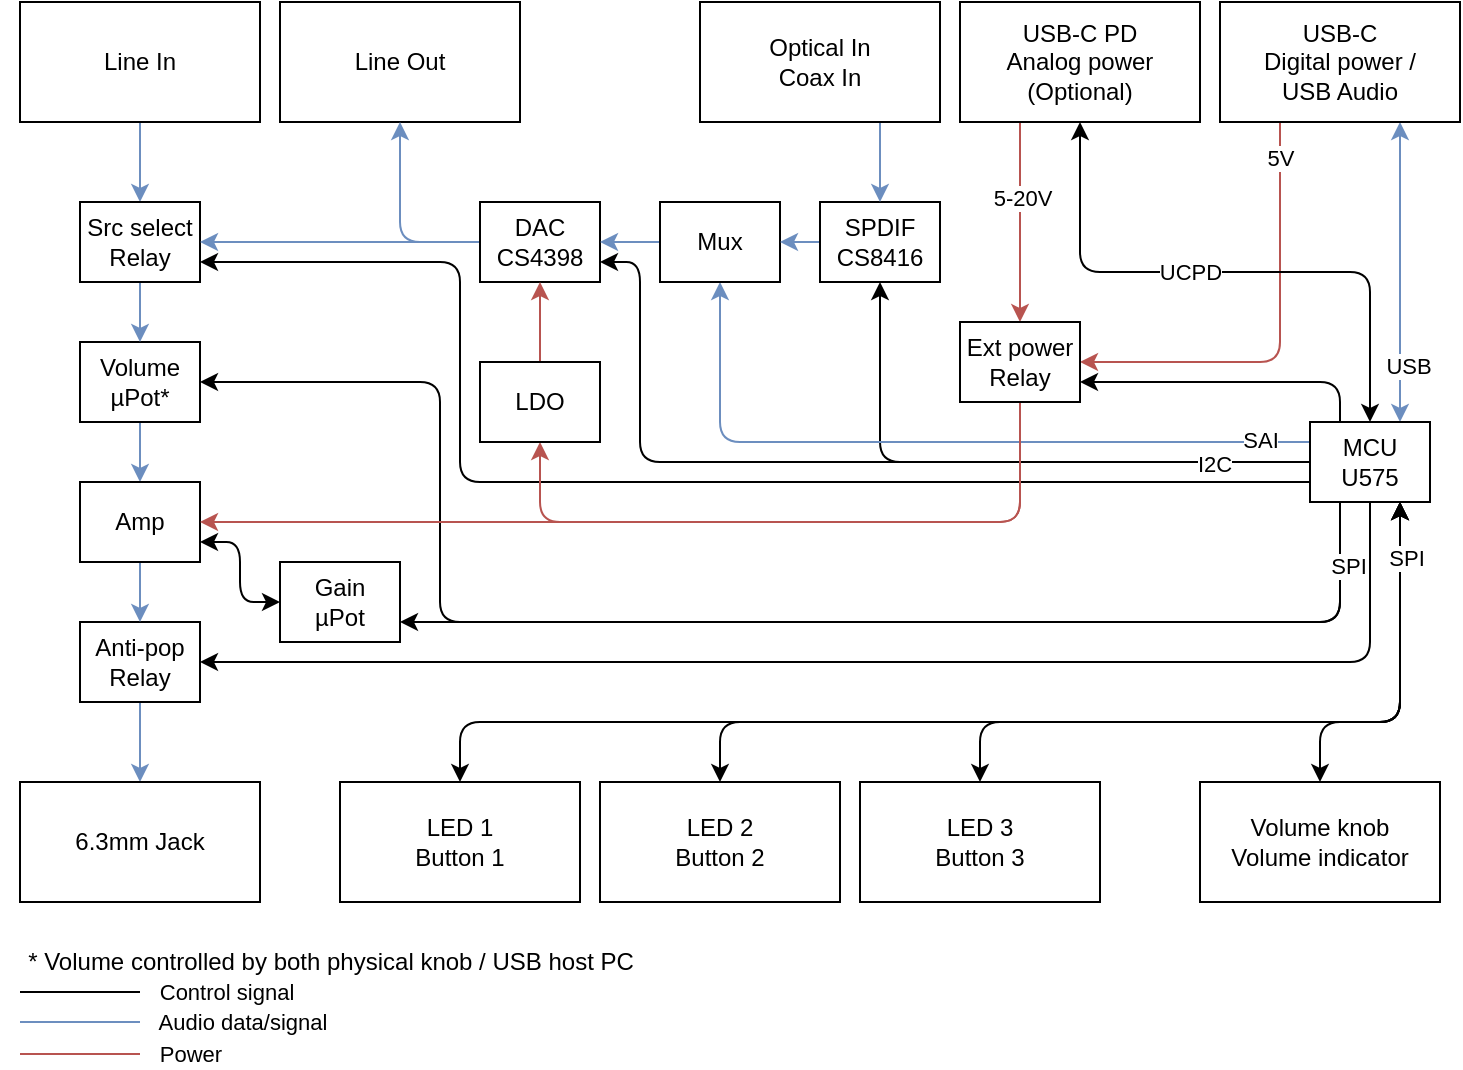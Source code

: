 <mxfile version="21.1.2" type="device">
  <diagram name="Page-1" id="n-3lD2H-Wkeag2W9W8b0">
    <mxGraphModel dx="954" dy="674" grid="1" gridSize="10" guides="1" tooltips="1" connect="1" arrows="1" fold="1" page="1" pageScale="1" pageWidth="827" pageHeight="1169" math="0" shadow="0">
      <root>
        <mxCell id="0" />
        <mxCell id="1" parent="0" />
        <mxCell id="n_GUoloKwii0JjfSqNVO-13" style="edgeStyle=orthogonalEdgeStyle;rounded=1;orthogonalLoop=1;jettySize=auto;html=1;exitX=0;exitY=0.5;exitDx=0;exitDy=0;entryX=0.5;entryY=1;entryDx=0;entryDy=0;" parent="1" source="EO7T-lwEUSpfjx_beom1-7" target="EO7T-lwEUSpfjx_beom1-54" edge="1">
          <mxGeometry relative="1" as="geometry" />
        </mxCell>
        <mxCell id="EO7T-lwEUSpfjx_beom1-37" style="edgeStyle=orthogonalEdgeStyle;rounded=0;orthogonalLoop=1;jettySize=auto;html=1;exitX=0.5;exitY=1;exitDx=0;exitDy=0;entryX=0.5;entryY=0;entryDx=0;entryDy=0;fillColor=#dae8fc;strokeColor=#6c8ebf;" parent="1" source="EO7T-lwEUSpfjx_beom1-1" target="EO7T-lwEUSpfjx_beom1-5" edge="1">
          <mxGeometry relative="1" as="geometry" />
        </mxCell>
        <mxCell id="EO7T-lwEUSpfjx_beom1-1" value="Line In" style="rounded=0;whiteSpace=wrap;html=1;" parent="1" vertex="1">
          <mxGeometry x="40" y="100" width="120" height="60" as="geometry" />
        </mxCell>
        <mxCell id="EO7T-lwEUSpfjx_beom1-2" value="Line Out" style="rounded=0;whiteSpace=wrap;html=1;" parent="1" vertex="1">
          <mxGeometry x="170" y="100" width="120" height="60" as="geometry" />
        </mxCell>
        <mxCell id="EO7T-lwEUSpfjx_beom1-18" style="edgeStyle=orthogonalEdgeStyle;rounded=0;orthogonalLoop=1;jettySize=auto;html=1;exitX=0.75;exitY=1;exitDx=0;exitDy=0;entryX=0.75;entryY=0;entryDx=0;entryDy=0;fillColor=#dae8fc;strokeColor=#6c8ebf;startArrow=classic;startFill=1;" parent="1" source="EO7T-lwEUSpfjx_beom1-3" target="EO7T-lwEUSpfjx_beom1-7" edge="1">
          <mxGeometry relative="1" as="geometry" />
        </mxCell>
        <mxCell id="n_GUoloKwii0JjfSqNVO-3" value="USB" style="edgeLabel;html=1;align=center;verticalAlign=middle;resizable=0;points=[];" parent="EO7T-lwEUSpfjx_beom1-18" vertex="1" connectable="0">
          <mxGeometry x="0.624" y="1" relative="1" as="geometry">
            <mxPoint x="3" as="offset" />
          </mxGeometry>
        </mxCell>
        <mxCell id="EO7T-lwEUSpfjx_beom1-21" style="edgeStyle=orthogonalEdgeStyle;rounded=1;orthogonalLoop=1;jettySize=auto;html=1;exitX=0.25;exitY=1;exitDx=0;exitDy=0;entryX=1;entryY=0.5;entryDx=0;entryDy=0;fillColor=#f8cecc;strokeColor=#b85450;" parent="1" source="EO7T-lwEUSpfjx_beom1-3" target="EO7T-lwEUSpfjx_beom1-17" edge="1">
          <mxGeometry relative="1" as="geometry" />
        </mxCell>
        <mxCell id="EO7T-lwEUSpfjx_beom1-48" value="5V" style="edgeLabel;html=1;align=center;verticalAlign=middle;resizable=0;points=[];" parent="EO7T-lwEUSpfjx_beom1-21" vertex="1" connectable="0">
          <mxGeometry x="-0.783" relative="1" as="geometry">
            <mxPoint y="-6" as="offset" />
          </mxGeometry>
        </mxCell>
        <mxCell id="EO7T-lwEUSpfjx_beom1-3" value="USB-C&lt;br&gt;Digital power /&lt;br&gt;USB Audio" style="rounded=0;whiteSpace=wrap;html=1;" parent="1" vertex="1">
          <mxGeometry x="640" y="100" width="120" height="60" as="geometry" />
        </mxCell>
        <mxCell id="EO7T-lwEUSpfjx_beom1-39" style="edgeStyle=orthogonalEdgeStyle;rounded=0;orthogonalLoop=1;jettySize=auto;html=1;exitX=0.5;exitY=1;exitDx=0;exitDy=0;entryX=0.5;entryY=0;entryDx=0;entryDy=0;fillColor=#dae8fc;strokeColor=#6c8ebf;" parent="1" source="EO7T-lwEUSpfjx_beom1-4" target="EO7T-lwEUSpfjx_beom1-16" edge="1">
          <mxGeometry relative="1" as="geometry" />
        </mxCell>
        <mxCell id="EO7T-lwEUSpfjx_beom1-4" value="Volume&lt;br&gt;µPot*" style="rounded=0;whiteSpace=wrap;html=1;" parent="1" vertex="1">
          <mxGeometry x="70" y="270" width="60" height="40" as="geometry" />
        </mxCell>
        <mxCell id="EO7T-lwEUSpfjx_beom1-38" style="edgeStyle=orthogonalEdgeStyle;rounded=0;orthogonalLoop=1;jettySize=auto;html=1;exitX=0.5;exitY=1;exitDx=0;exitDy=0;entryX=0.5;entryY=0;entryDx=0;entryDy=0;fillColor=#dae8fc;strokeColor=#6c8ebf;" parent="1" source="EO7T-lwEUSpfjx_beom1-5" target="EO7T-lwEUSpfjx_beom1-4" edge="1">
          <mxGeometry relative="1" as="geometry" />
        </mxCell>
        <mxCell id="EO7T-lwEUSpfjx_beom1-5" value="Src select&lt;br&gt;Relay" style="rounded=0;whiteSpace=wrap;html=1;" parent="1" vertex="1">
          <mxGeometry x="70" y="200" width="60" height="40" as="geometry" />
        </mxCell>
        <mxCell id="EO7T-lwEUSpfjx_beom1-41" style="edgeStyle=orthogonalEdgeStyle;rounded=0;orthogonalLoop=1;jettySize=auto;html=1;exitX=0.5;exitY=1;exitDx=0;exitDy=0;entryX=0.5;entryY=0;entryDx=0;entryDy=0;fillColor=#dae8fc;strokeColor=#6c8ebf;" parent="1" source="EO7T-lwEUSpfjx_beom1-6" target="EO7T-lwEUSpfjx_beom1-9" edge="1">
          <mxGeometry relative="1" as="geometry" />
        </mxCell>
        <mxCell id="EO7T-lwEUSpfjx_beom1-6" value="Anti-pop&lt;br&gt;Relay" style="rounded=0;whiteSpace=wrap;html=1;" parent="1" vertex="1">
          <mxGeometry x="70" y="410" width="60" height="40" as="geometry" />
        </mxCell>
        <mxCell id="EO7T-lwEUSpfjx_beom1-28" style="edgeStyle=orthogonalEdgeStyle;rounded=1;orthogonalLoop=1;jettySize=auto;html=1;exitX=0.25;exitY=0;exitDx=0;exitDy=0;entryX=1;entryY=0.75;entryDx=0;entryDy=0;" parent="1" source="EO7T-lwEUSpfjx_beom1-7" target="EO7T-lwEUSpfjx_beom1-17" edge="1">
          <mxGeometry relative="1" as="geometry" />
        </mxCell>
        <mxCell id="EO7T-lwEUSpfjx_beom1-32" style="edgeStyle=orthogonalEdgeStyle;rounded=1;orthogonalLoop=1;jettySize=auto;html=1;exitX=0;exitY=0.25;exitDx=0;exitDy=0;fillColor=#dae8fc;strokeColor=#6c8ebf;entryX=0.5;entryY=1;entryDx=0;entryDy=0;" parent="1" source="EO7T-lwEUSpfjx_beom1-7" target="EO7T-lwEUSpfjx_beom1-53" edge="1">
          <mxGeometry relative="1" as="geometry">
            <mxPoint x="450" y="220" as="targetPoint" />
            <Array as="points">
              <mxPoint x="390" y="320" />
            </Array>
          </mxGeometry>
        </mxCell>
        <mxCell id="n_GUoloKwii0JjfSqNVO-5" value="SAI" style="edgeLabel;html=1;align=center;verticalAlign=middle;resizable=0;points=[];" parent="EO7T-lwEUSpfjx_beom1-32" vertex="1" connectable="0">
          <mxGeometry x="-0.849" y="-1" relative="1" as="geometry">
            <mxPoint x="3" as="offset" />
          </mxGeometry>
        </mxCell>
        <mxCell id="EO7T-lwEUSpfjx_beom1-34" style="edgeStyle=orthogonalEdgeStyle;rounded=1;orthogonalLoop=1;jettySize=auto;html=1;exitX=0;exitY=0.75;exitDx=0;exitDy=0;entryX=1;entryY=0.75;entryDx=0;entryDy=0;" parent="1" source="EO7T-lwEUSpfjx_beom1-7" target="EO7T-lwEUSpfjx_beom1-5" edge="1">
          <mxGeometry relative="1" as="geometry">
            <Array as="points">
              <mxPoint x="260" y="340" />
              <mxPoint x="260" y="230" />
            </Array>
          </mxGeometry>
        </mxCell>
        <mxCell id="EO7T-lwEUSpfjx_beom1-35" style="edgeStyle=orthogonalEdgeStyle;rounded=1;orthogonalLoop=1;jettySize=auto;html=1;exitX=0.25;exitY=1;exitDx=0;exitDy=0;entryX=1;entryY=0.5;entryDx=0;entryDy=0;" parent="1" source="EO7T-lwEUSpfjx_beom1-7" target="EO7T-lwEUSpfjx_beom1-4" edge="1">
          <mxGeometry relative="1" as="geometry">
            <Array as="points">
              <mxPoint x="700" y="410" />
              <mxPoint x="250" y="410" />
              <mxPoint x="250" y="290" />
            </Array>
          </mxGeometry>
        </mxCell>
        <mxCell id="EO7T-lwEUSpfjx_beom1-36" style="edgeStyle=orthogonalEdgeStyle;rounded=1;orthogonalLoop=1;jettySize=auto;html=1;exitX=0.5;exitY=1;exitDx=0;exitDy=0;entryX=1;entryY=0.5;entryDx=0;entryDy=0;" parent="1" source="EO7T-lwEUSpfjx_beom1-7" target="EO7T-lwEUSpfjx_beom1-6" edge="1">
          <mxGeometry relative="1" as="geometry" />
        </mxCell>
        <mxCell id="EO7T-lwEUSpfjx_beom1-51" style="edgeStyle=orthogonalEdgeStyle;orthogonalLoop=1;jettySize=auto;html=1;exitX=0.25;exitY=1;exitDx=0;exitDy=0;entryX=1;entryY=0.75;entryDx=0;entryDy=0;rounded=1;" parent="1" source="EO7T-lwEUSpfjx_beom1-7" target="EO7T-lwEUSpfjx_beom1-50" edge="1">
          <mxGeometry relative="1" as="geometry" />
        </mxCell>
        <mxCell id="n_GUoloKwii0JjfSqNVO-1" value="SPI" style="edgeLabel;html=1;align=center;verticalAlign=middle;resizable=0;points=[];" parent="EO7T-lwEUSpfjx_beom1-51" vertex="1" connectable="0">
          <mxGeometry x="-0.764" relative="1" as="geometry">
            <mxPoint x="6" y="-28" as="offset" />
          </mxGeometry>
        </mxCell>
        <mxCell id="n_GUoloKwii0JjfSqNVO-11" style="edgeStyle=orthogonalEdgeStyle;rounded=1;orthogonalLoop=1;jettySize=auto;html=1;exitX=0;exitY=0.5;exitDx=0;exitDy=0;entryX=1;entryY=0.75;entryDx=0;entryDy=0;" parent="1" source="EO7T-lwEUSpfjx_beom1-7" target="EO7T-lwEUSpfjx_beom1-8" edge="1">
          <mxGeometry relative="1" as="geometry">
            <Array as="points">
              <mxPoint x="350" y="330" />
              <mxPoint x="350" y="230" />
            </Array>
          </mxGeometry>
        </mxCell>
        <mxCell id="n_GUoloKwii0JjfSqNVO-12" value="I2C" style="edgeLabel;html=1;align=center;verticalAlign=middle;resizable=0;points=[];" parent="n_GUoloKwii0JjfSqNVO-11" vertex="1" connectable="0">
          <mxGeometry x="-0.789" y="1" relative="1" as="geometry">
            <mxPoint as="offset" />
          </mxGeometry>
        </mxCell>
        <mxCell id="EO7T-lwEUSpfjx_beom1-7" value="MCU&lt;br&gt;U575" style="rounded=0;whiteSpace=wrap;html=1;" parent="1" vertex="1">
          <mxGeometry x="685" y="310" width="60" height="40" as="geometry" />
        </mxCell>
        <mxCell id="EO7T-lwEUSpfjx_beom1-26" style="edgeStyle=orthogonalEdgeStyle;rounded=1;orthogonalLoop=1;jettySize=auto;html=1;exitX=0;exitY=0.5;exitDx=0;exitDy=0;entryX=1;entryY=0.5;entryDx=0;entryDy=0;fillColor=#dae8fc;strokeColor=#6c8ebf;" parent="1" source="EO7T-lwEUSpfjx_beom1-8" target="EO7T-lwEUSpfjx_beom1-5" edge="1">
          <mxGeometry relative="1" as="geometry" />
        </mxCell>
        <mxCell id="EO7T-lwEUSpfjx_beom1-27" style="edgeStyle=orthogonalEdgeStyle;rounded=1;orthogonalLoop=1;jettySize=auto;html=1;exitX=0;exitY=0.5;exitDx=0;exitDy=0;entryX=0.5;entryY=1;entryDx=0;entryDy=0;fillColor=#dae8fc;strokeColor=#6c8ebf;" parent="1" source="EO7T-lwEUSpfjx_beom1-8" target="EO7T-lwEUSpfjx_beom1-2" edge="1">
          <mxGeometry relative="1" as="geometry" />
        </mxCell>
        <mxCell id="EO7T-lwEUSpfjx_beom1-8" value="DAC&lt;br&gt;CS4398" style="rounded=0;whiteSpace=wrap;html=1;" parent="1" vertex="1">
          <mxGeometry x="270" y="200" width="60" height="40" as="geometry" />
        </mxCell>
        <mxCell id="EO7T-lwEUSpfjx_beom1-9" value="6.3mm Jack" style="rounded=0;whiteSpace=wrap;html=1;" parent="1" vertex="1">
          <mxGeometry x="40" y="490" width="120" height="60" as="geometry" />
        </mxCell>
        <mxCell id="EO7T-lwEUSpfjx_beom1-22" style="edgeStyle=orthogonalEdgeStyle;rounded=1;orthogonalLoop=1;jettySize=auto;html=1;exitX=0.5;exitY=0;exitDx=0;exitDy=0;entryX=0.75;entryY=1;entryDx=0;entryDy=0;startArrow=classic;startFill=1;" parent="1" source="EO7T-lwEUSpfjx_beom1-10" target="EO7T-lwEUSpfjx_beom1-7" edge="1">
          <mxGeometry relative="1" as="geometry">
            <Array as="points">
              <mxPoint x="690" y="460" />
              <mxPoint x="730" y="460" />
            </Array>
          </mxGeometry>
        </mxCell>
        <mxCell id="EO7T-lwEUSpfjx_beom1-10" value="Volume knob&lt;br&gt;Volume indicator" style="rounded=0;whiteSpace=wrap;html=1;" parent="1" vertex="1">
          <mxGeometry x="630" y="490" width="120" height="60" as="geometry" />
        </mxCell>
        <mxCell id="EO7T-lwEUSpfjx_beom1-25" style="edgeStyle=orthogonalEdgeStyle;rounded=1;orthogonalLoop=1;jettySize=auto;html=1;exitX=0.5;exitY=0;exitDx=0;exitDy=0;entryX=0.75;entryY=1;entryDx=0;entryDy=0;startArrow=classic;startFill=1;" parent="1" source="EO7T-lwEUSpfjx_beom1-11" target="EO7T-lwEUSpfjx_beom1-7" edge="1">
          <mxGeometry relative="1" as="geometry">
            <mxPoint x="700" y="360" as="targetPoint" />
            <Array as="points">
              <mxPoint x="260" y="460" />
              <mxPoint x="730" y="460" />
            </Array>
          </mxGeometry>
        </mxCell>
        <mxCell id="EO7T-lwEUSpfjx_beom1-11" value="LED 1&lt;br&gt;Button 1" style="rounded=0;whiteSpace=wrap;html=1;" parent="1" vertex="1">
          <mxGeometry x="200" y="490" width="120" height="60" as="geometry" />
        </mxCell>
        <mxCell id="EO7T-lwEUSpfjx_beom1-24" style="edgeStyle=orthogonalEdgeStyle;rounded=1;orthogonalLoop=1;jettySize=auto;html=1;exitX=0.5;exitY=0;exitDx=0;exitDy=0;startArrow=classic;startFill=1;" parent="1" source="EO7T-lwEUSpfjx_beom1-12" edge="1">
          <mxGeometry relative="1" as="geometry">
            <mxPoint x="730" y="350" as="targetPoint" />
            <Array as="points">
              <mxPoint x="390" y="460" />
              <mxPoint x="730" y="460" />
            </Array>
          </mxGeometry>
        </mxCell>
        <mxCell id="EO7T-lwEUSpfjx_beom1-12" value="LED 2&lt;br&gt;Button 2" style="rounded=0;whiteSpace=wrap;html=1;" parent="1" vertex="1">
          <mxGeometry x="330" y="490" width="120" height="60" as="geometry" />
        </mxCell>
        <mxCell id="EO7T-lwEUSpfjx_beom1-23" style="edgeStyle=orthogonalEdgeStyle;rounded=1;orthogonalLoop=1;jettySize=auto;html=1;exitX=0.5;exitY=0;exitDx=0;exitDy=0;entryX=0.75;entryY=1;entryDx=0;entryDy=0;startArrow=classic;startFill=1;" parent="1" source="EO7T-lwEUSpfjx_beom1-13" target="EO7T-lwEUSpfjx_beom1-7" edge="1">
          <mxGeometry relative="1" as="geometry">
            <Array as="points">
              <mxPoint x="520" y="460" />
              <mxPoint x="730" y="460" />
            </Array>
          </mxGeometry>
        </mxCell>
        <mxCell id="n_GUoloKwii0JjfSqNVO-2" value="SPI" style="edgeLabel;html=1;align=center;verticalAlign=middle;resizable=0;points=[];" parent="EO7T-lwEUSpfjx_beom1-23" vertex="1" connectable="0">
          <mxGeometry x="0.841" y="-1" relative="1" as="geometry">
            <mxPoint x="2" as="offset" />
          </mxGeometry>
        </mxCell>
        <mxCell id="EO7T-lwEUSpfjx_beom1-13" value="LED 3&lt;br&gt;Button 3" style="rounded=0;whiteSpace=wrap;html=1;" parent="1" vertex="1">
          <mxGeometry x="460" y="490" width="120" height="60" as="geometry" />
        </mxCell>
        <mxCell id="EO7T-lwEUSpfjx_beom1-19" style="edgeStyle=orthogonalEdgeStyle;rounded=0;orthogonalLoop=1;jettySize=auto;html=1;exitX=0.25;exitY=1;exitDx=0;exitDy=0;entryX=0.5;entryY=0;entryDx=0;entryDy=0;fillColor=#f8cecc;strokeColor=#b85450;" parent="1" source="EO7T-lwEUSpfjx_beom1-14" target="EO7T-lwEUSpfjx_beom1-17" edge="1">
          <mxGeometry relative="1" as="geometry">
            <mxPoint x="570" y="200" as="targetPoint" />
          </mxGeometry>
        </mxCell>
        <mxCell id="EO7T-lwEUSpfjx_beom1-61" value="5-20V" style="edgeLabel;html=1;align=center;verticalAlign=middle;resizable=0;points=[];" parent="EO7T-lwEUSpfjx_beom1-19" vertex="1" connectable="0">
          <mxGeometry x="-0.243" y="1" relative="1" as="geometry">
            <mxPoint as="offset" />
          </mxGeometry>
        </mxCell>
        <mxCell id="EO7T-lwEUSpfjx_beom1-14" value="USB-C PD&lt;br&gt;Analog power&lt;br&gt;(Optional)" style="rounded=0;whiteSpace=wrap;html=1;" parent="1" vertex="1">
          <mxGeometry x="510" y="100" width="120" height="60" as="geometry" />
        </mxCell>
        <mxCell id="EO7T-lwEUSpfjx_beom1-30" style="edgeStyle=orthogonalEdgeStyle;rounded=1;orthogonalLoop=1;jettySize=auto;html=1;exitX=0.5;exitY=1;exitDx=0;exitDy=0;entryX=0.5;entryY=0;entryDx=0;entryDy=0;startArrow=classic;startFill=1;" parent="1" source="EO7T-lwEUSpfjx_beom1-14" target="EO7T-lwEUSpfjx_beom1-7" edge="1">
          <mxGeometry relative="1" as="geometry">
            <mxPoint x="600" y="220" as="sourcePoint" />
          </mxGeometry>
        </mxCell>
        <mxCell id="n_GUoloKwii0JjfSqNVO-6" value="UCPD" style="edgeLabel;html=1;align=center;verticalAlign=middle;resizable=0;points=[];" parent="EO7T-lwEUSpfjx_beom1-30" vertex="1" connectable="0">
          <mxGeometry x="-0.169" y="2" relative="1" as="geometry">
            <mxPoint x="7" y="2" as="offset" />
          </mxGeometry>
        </mxCell>
        <mxCell id="EO7T-lwEUSpfjx_beom1-40" style="edgeStyle=orthogonalEdgeStyle;rounded=0;orthogonalLoop=1;jettySize=auto;html=1;exitX=0.5;exitY=1;exitDx=0;exitDy=0;entryX=0.5;entryY=0;entryDx=0;entryDy=0;fillColor=#dae8fc;strokeColor=#6c8ebf;" parent="1" source="EO7T-lwEUSpfjx_beom1-16" target="EO7T-lwEUSpfjx_beom1-6" edge="1">
          <mxGeometry relative="1" as="geometry" />
        </mxCell>
        <mxCell id="EO7T-lwEUSpfjx_beom1-16" value="Amp" style="rounded=0;whiteSpace=wrap;html=1;" parent="1" vertex="1">
          <mxGeometry x="70" y="340" width="60" height="40" as="geometry" />
        </mxCell>
        <mxCell id="EO7T-lwEUSpfjx_beom1-33" style="edgeStyle=orthogonalEdgeStyle;rounded=1;orthogonalLoop=1;jettySize=auto;html=1;exitX=0.5;exitY=1;exitDx=0;exitDy=0;entryX=1;entryY=0.5;entryDx=0;entryDy=0;fillColor=#f8cecc;strokeColor=#b85450;" parent="1" source="EO7T-lwEUSpfjx_beom1-17" target="EO7T-lwEUSpfjx_beom1-16" edge="1">
          <mxGeometry relative="1" as="geometry">
            <Array as="points">
              <mxPoint x="540" y="360" />
            </Array>
          </mxGeometry>
        </mxCell>
        <mxCell id="n_GUoloKwii0JjfSqNVO-8" style="edgeStyle=orthogonalEdgeStyle;rounded=1;orthogonalLoop=1;jettySize=auto;html=1;exitX=0.5;exitY=1;exitDx=0;exitDy=0;entryX=0.5;entryY=1;entryDx=0;entryDy=0;fillColor=#f8cecc;strokeColor=#b85450;" parent="1" source="EO7T-lwEUSpfjx_beom1-17" target="n_GUoloKwii0JjfSqNVO-7" edge="1">
          <mxGeometry relative="1" as="geometry">
            <Array as="points">
              <mxPoint x="540" y="360" />
              <mxPoint x="300" y="360" />
            </Array>
          </mxGeometry>
        </mxCell>
        <mxCell id="EO7T-lwEUSpfjx_beom1-17" value="Ext power&lt;br&gt;Relay" style="rounded=0;whiteSpace=wrap;html=1;" parent="1" vertex="1">
          <mxGeometry x="510" y="260" width="60" height="40" as="geometry" />
        </mxCell>
        <mxCell id="EO7T-lwEUSpfjx_beom1-44" value="" style="endArrow=none;html=1;rounded=0;fillColor=#dae8fc;strokeColor=#6c8ebf;" parent="1" edge="1">
          <mxGeometry width="50" height="50" relative="1" as="geometry">
            <mxPoint x="40" y="610" as="sourcePoint" />
            <mxPoint x="100" y="610" as="targetPoint" />
          </mxGeometry>
        </mxCell>
        <mxCell id="EO7T-lwEUSpfjx_beom1-45" value="Audio data/signal" style="edgeLabel;html=1;align=center;verticalAlign=middle;resizable=0;points=[];" parent="EO7T-lwEUSpfjx_beom1-44" vertex="1" connectable="0">
          <mxGeometry x="-0.403" y="-2" relative="1" as="geometry">
            <mxPoint x="93" y="-2" as="offset" />
          </mxGeometry>
        </mxCell>
        <mxCell id="EO7T-lwEUSpfjx_beom1-46" value="" style="endArrow=none;html=1;rounded=0;fillColor=#f8cecc;strokeColor=#b85450;" parent="1" edge="1">
          <mxGeometry width="50" height="50" relative="1" as="geometry">
            <mxPoint x="40" y="626" as="sourcePoint" />
            <mxPoint x="100" y="626" as="targetPoint" />
          </mxGeometry>
        </mxCell>
        <mxCell id="EO7T-lwEUSpfjx_beom1-47" value="Power" style="edgeLabel;html=1;align=center;verticalAlign=middle;resizable=0;points=[];" parent="EO7T-lwEUSpfjx_beom1-46" vertex="1" connectable="0">
          <mxGeometry x="-0.403" y="-2" relative="1" as="geometry">
            <mxPoint x="67" y="-2" as="offset" />
          </mxGeometry>
        </mxCell>
        <mxCell id="EO7T-lwEUSpfjx_beom1-49" value="* Volume controlled by both physical knob / USB host PC" style="text;html=1;align=center;verticalAlign=middle;resizable=0;points=[];autosize=1;strokeColor=none;fillColor=none;" parent="1" vertex="1">
          <mxGeometry x="30" y="565" width="330" height="30" as="geometry" />
        </mxCell>
        <mxCell id="n_GUoloKwii0JjfSqNVO-10" style="edgeStyle=orthogonalEdgeStyle;rounded=1;orthogonalLoop=1;jettySize=auto;html=1;exitX=0;exitY=0.5;exitDx=0;exitDy=0;entryX=1;entryY=0.75;entryDx=0;entryDy=0;startArrow=classic;startFill=1;" parent="1" source="EO7T-lwEUSpfjx_beom1-50" target="EO7T-lwEUSpfjx_beom1-16" edge="1">
          <mxGeometry relative="1" as="geometry" />
        </mxCell>
        <mxCell id="EO7T-lwEUSpfjx_beom1-50" value="Gain&lt;br&gt;µPot" style="rounded=0;whiteSpace=wrap;html=1;" parent="1" vertex="1">
          <mxGeometry x="170" y="380" width="60" height="40" as="geometry" />
        </mxCell>
        <mxCell id="EO7T-lwEUSpfjx_beom1-56" style="edgeStyle=orthogonalEdgeStyle;rounded=0;orthogonalLoop=1;jettySize=auto;html=1;exitX=0;exitY=0.5;exitDx=0;exitDy=0;entryX=1;entryY=0.5;entryDx=0;entryDy=0;fillColor=#dae8fc;strokeColor=#6c8ebf;" parent="1" source="EO7T-lwEUSpfjx_beom1-53" target="EO7T-lwEUSpfjx_beom1-8" edge="1">
          <mxGeometry relative="1" as="geometry" />
        </mxCell>
        <mxCell id="EO7T-lwEUSpfjx_beom1-53" value="Mux" style="rounded=0;whiteSpace=wrap;html=1;" parent="1" vertex="1">
          <mxGeometry x="360" y="200" width="60" height="40" as="geometry" />
        </mxCell>
        <mxCell id="EO7T-lwEUSpfjx_beom1-57" style="edgeStyle=orthogonalEdgeStyle;rounded=0;orthogonalLoop=1;jettySize=auto;html=1;exitX=0;exitY=0.5;exitDx=0;exitDy=0;entryX=1;entryY=0.5;entryDx=0;entryDy=0;fillColor=#dae8fc;strokeColor=#6c8ebf;" parent="1" source="EO7T-lwEUSpfjx_beom1-54" target="EO7T-lwEUSpfjx_beom1-53" edge="1">
          <mxGeometry relative="1" as="geometry" />
        </mxCell>
        <mxCell id="EO7T-lwEUSpfjx_beom1-54" value="SPDIF&lt;br&gt;CS8416" style="rounded=0;whiteSpace=wrap;html=1;" parent="1" vertex="1">
          <mxGeometry x="440" y="200" width="60" height="40" as="geometry" />
        </mxCell>
        <mxCell id="EO7T-lwEUSpfjx_beom1-58" style="edgeStyle=orthogonalEdgeStyle;rounded=0;orthogonalLoop=1;jettySize=auto;html=1;exitX=0.75;exitY=1;exitDx=0;exitDy=0;entryX=0.5;entryY=0;entryDx=0;entryDy=0;fillColor=#dae8fc;strokeColor=#6c8ebf;" parent="1" source="EO7T-lwEUSpfjx_beom1-55" target="EO7T-lwEUSpfjx_beom1-54" edge="1">
          <mxGeometry relative="1" as="geometry" />
        </mxCell>
        <mxCell id="EO7T-lwEUSpfjx_beom1-55" value="Optical In&lt;br&gt;Coax In" style="rounded=0;whiteSpace=wrap;html=1;" parent="1" vertex="1">
          <mxGeometry x="380" y="100" width="120" height="60" as="geometry" />
        </mxCell>
        <mxCell id="EO7T-lwEUSpfjx_beom1-59" value="" style="endArrow=none;html=1;rounded=0;fillColor=#dae8fc;strokeColor=#000000;" parent="1" edge="1">
          <mxGeometry width="50" height="50" relative="1" as="geometry">
            <mxPoint x="40" y="595" as="sourcePoint" />
            <mxPoint x="100" y="595" as="targetPoint" />
          </mxGeometry>
        </mxCell>
        <mxCell id="EO7T-lwEUSpfjx_beom1-60" value="Control signal" style="edgeLabel;html=1;align=center;verticalAlign=middle;resizable=0;points=[];" parent="EO7T-lwEUSpfjx_beom1-59" vertex="1" connectable="0">
          <mxGeometry x="-0.403" y="-2" relative="1" as="geometry">
            <mxPoint x="85" y="-2" as="offset" />
          </mxGeometry>
        </mxCell>
        <mxCell id="n_GUoloKwii0JjfSqNVO-9" style="edgeStyle=orthogonalEdgeStyle;rounded=0;orthogonalLoop=1;jettySize=auto;html=1;exitX=0.5;exitY=0;exitDx=0;exitDy=0;entryX=0.5;entryY=1;entryDx=0;entryDy=0;fillColor=#f8cecc;strokeColor=#b85450;" parent="1" source="n_GUoloKwii0JjfSqNVO-7" target="EO7T-lwEUSpfjx_beom1-8" edge="1">
          <mxGeometry relative="1" as="geometry" />
        </mxCell>
        <mxCell id="n_GUoloKwii0JjfSqNVO-7" value="LDO" style="rounded=0;whiteSpace=wrap;html=1;" parent="1" vertex="1">
          <mxGeometry x="270" y="280" width="60" height="40" as="geometry" />
        </mxCell>
      </root>
    </mxGraphModel>
  </diagram>
</mxfile>
